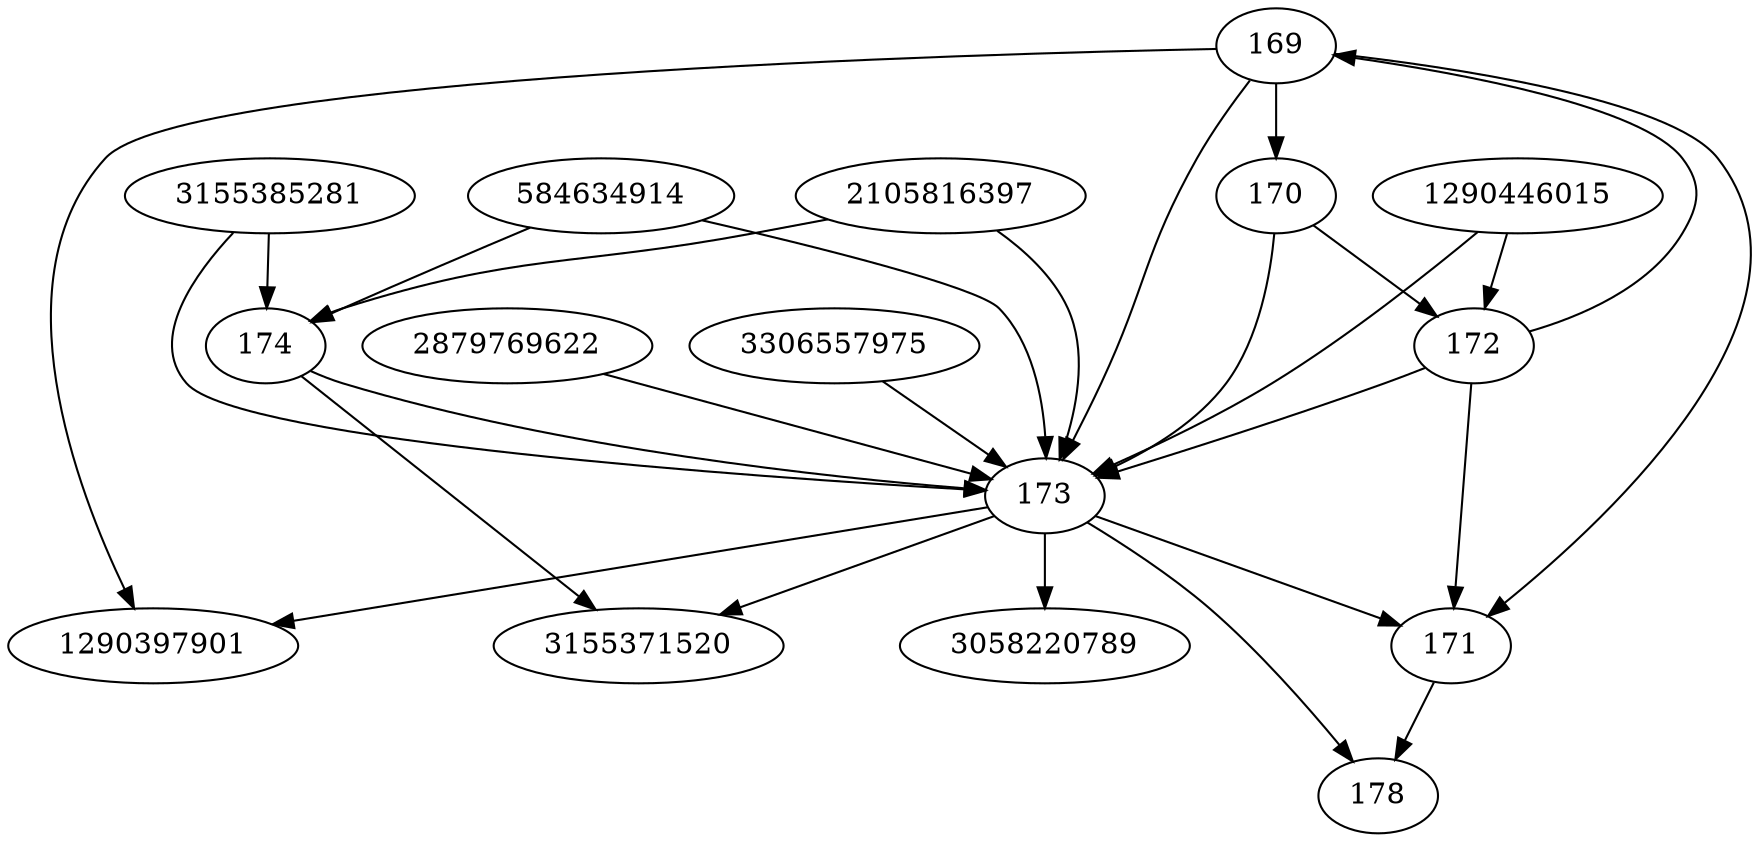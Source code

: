 strict digraph  {
3155371520;
3155385281;
584634914;
169;
170;
171;
172;
2105816397;
174;
1290397901;
173;
178;
3058220789;
2879769622;
3306557975;
1290446015;
3155385281 -> 173;
3155385281 -> 174;
584634914 -> 173;
584634914 -> 174;
169 -> 170;
169 -> 171;
169 -> 173;
169 -> 1290397901;
170 -> 172;
170 -> 173;
171 -> 178;
172 -> 169;
172 -> 171;
172 -> 173;
2105816397 -> 173;
2105816397 -> 174;
174 -> 173;
174 -> 3155371520;
173 -> 3155371520;
173 -> 3058220789;
173 -> 171;
173 -> 178;
173 -> 1290397901;
2879769622 -> 173;
3306557975 -> 173;
1290446015 -> 172;
1290446015 -> 173;
}
